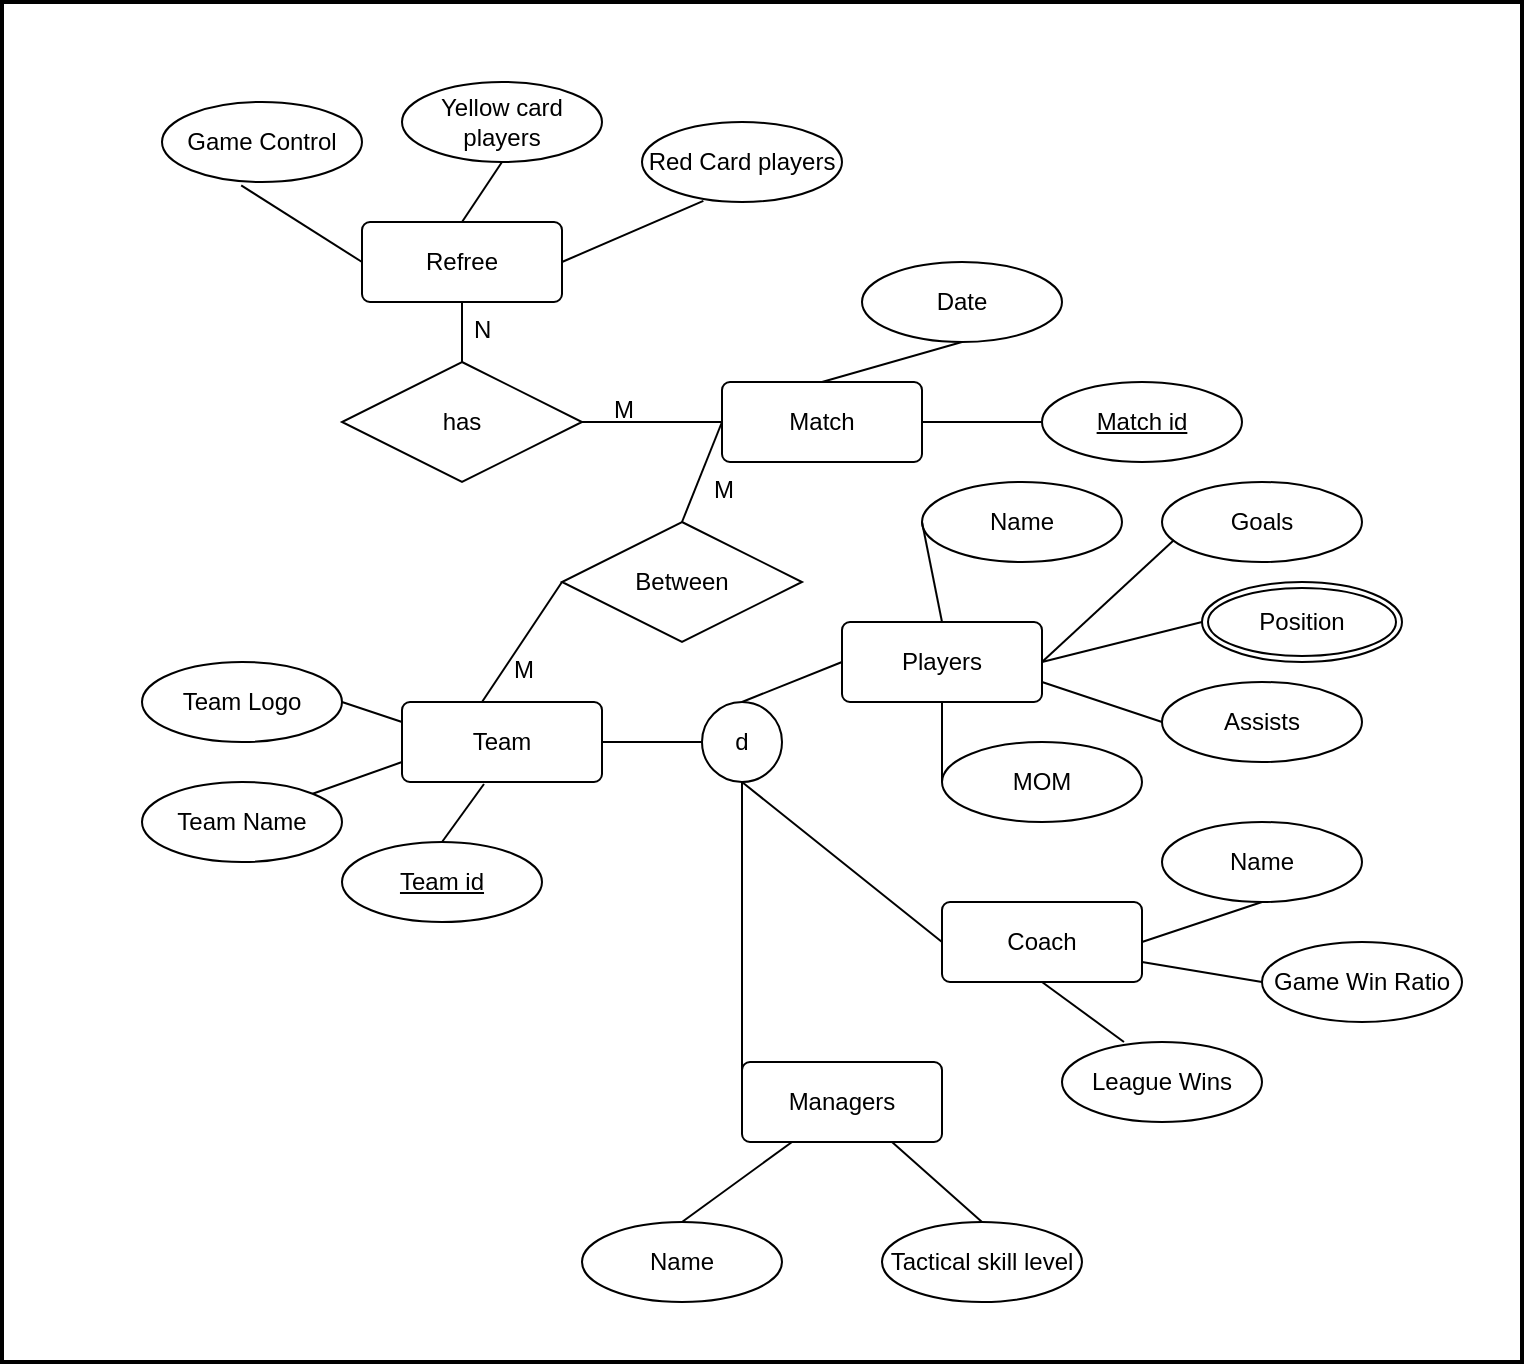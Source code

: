 <mxfile version="20.6.0" type="device"><diagram id="UkBGIZVlEiBCd4JBBvMJ" name="Page-1"><mxGraphModel dx="1051" dy="690" grid="1" gridSize="10" guides="1" tooltips="1" connect="1" arrows="1" fold="1" page="1" pageScale="1" pageWidth="1654" pageHeight="2336" math="0" shadow="0"><root><mxCell id="0"/><mxCell id="1" parent="0"/><mxCell id="f3CzSsolqfchI1Nkr6Uu-72" value="" style="rounded=0;whiteSpace=wrap;html=1;strokeWidth=2;" vertex="1" parent="1"><mxGeometry x="160" y="80" width="760" height="680" as="geometry"/></mxCell><mxCell id="f3CzSsolqfchI1Nkr6Uu-55" value="" style="group" vertex="1" connectable="0" parent="1"><mxGeometry x="230" y="210" width="660" height="520" as="geometry"/></mxCell><mxCell id="f3CzSsolqfchI1Nkr6Uu-2" value="&lt;u&gt;Team id&lt;/u&gt;" style="ellipse;whiteSpace=wrap;html=1;align=center;" vertex="1" parent="f3CzSsolqfchI1Nkr6Uu-55"><mxGeometry x="100" y="290" width="100" height="40" as="geometry"/></mxCell><mxCell id="f3CzSsolqfchI1Nkr6Uu-3" value="Team Name" style="ellipse;whiteSpace=wrap;html=1;align=center;" vertex="1" parent="f3CzSsolqfchI1Nkr6Uu-55"><mxGeometry y="260" width="100" height="40" as="geometry"/></mxCell><mxCell id="f3CzSsolqfchI1Nkr6Uu-4" value="Team Logo" style="ellipse;whiteSpace=wrap;html=1;align=center;" vertex="1" parent="f3CzSsolqfchI1Nkr6Uu-55"><mxGeometry y="200" width="100" height="40" as="geometry"/></mxCell><mxCell id="f3CzSsolqfchI1Nkr6Uu-12" value="Team" style="rounded=1;arcSize=10;whiteSpace=wrap;html=1;align=center;" vertex="1" parent="f3CzSsolqfchI1Nkr6Uu-55"><mxGeometry x="130" y="220" width="100" height="40" as="geometry"/></mxCell><mxCell id="f3CzSsolqfchI1Nkr6Uu-14" value="" style="endArrow=none;html=1;rounded=0;exitX=0.5;exitY=0;exitDx=0;exitDy=0;entryX=0.41;entryY=1.025;entryDx=0;entryDy=0;entryPerimeter=0;" edge="1" parent="f3CzSsolqfchI1Nkr6Uu-55" source="f3CzSsolqfchI1Nkr6Uu-2" target="f3CzSsolqfchI1Nkr6Uu-12"><mxGeometry relative="1" as="geometry"><mxPoint x="240" y="340" as="sourcePoint"/><mxPoint x="400" y="340" as="targetPoint"/></mxGeometry></mxCell><mxCell id="f3CzSsolqfchI1Nkr6Uu-15" value="" style="endArrow=none;html=1;rounded=0;exitX=1;exitY=0;exitDx=0;exitDy=0;entryX=0;entryY=0.75;entryDx=0;entryDy=0;" edge="1" parent="f3CzSsolqfchI1Nkr6Uu-55" source="f3CzSsolqfchI1Nkr6Uu-3" target="f3CzSsolqfchI1Nkr6Uu-12"><mxGeometry relative="1" as="geometry"><mxPoint x="240" y="340" as="sourcePoint"/><mxPoint x="400" y="340" as="targetPoint"/></mxGeometry></mxCell><mxCell id="f3CzSsolqfchI1Nkr6Uu-16" value="" style="endArrow=none;html=1;rounded=0;exitX=1;exitY=0.5;exitDx=0;exitDy=0;entryX=0;entryY=0.25;entryDx=0;entryDy=0;" edge="1" parent="f3CzSsolqfchI1Nkr6Uu-55" source="f3CzSsolqfchI1Nkr6Uu-4" target="f3CzSsolqfchI1Nkr6Uu-12"><mxGeometry relative="1" as="geometry"><mxPoint x="240" y="340" as="sourcePoint"/><mxPoint x="400" y="340" as="targetPoint"/></mxGeometry></mxCell><mxCell id="f3CzSsolqfchI1Nkr6Uu-17" value="Match" style="rounded=1;arcSize=10;whiteSpace=wrap;html=1;align=center;" vertex="1" parent="f3CzSsolqfchI1Nkr6Uu-55"><mxGeometry x="290" y="60" width="100" height="40" as="geometry"/></mxCell><mxCell id="f3CzSsolqfchI1Nkr6Uu-19" value="Match id" style="ellipse;whiteSpace=wrap;html=1;align=center;fontStyle=4;" vertex="1" parent="f3CzSsolqfchI1Nkr6Uu-55"><mxGeometry x="450" y="60" width="100" height="40" as="geometry"/></mxCell><mxCell id="f3CzSsolqfchI1Nkr6Uu-20" value="Date" style="ellipse;whiteSpace=wrap;html=1;align=center;" vertex="1" parent="f3CzSsolqfchI1Nkr6Uu-55"><mxGeometry x="360" width="100" height="40" as="geometry"/></mxCell><mxCell id="f3CzSsolqfchI1Nkr6Uu-21" value="" style="endArrow=none;html=1;rounded=0;exitX=0.5;exitY=1;exitDx=0;exitDy=0;entryX=0.5;entryY=0;entryDx=0;entryDy=0;" edge="1" parent="f3CzSsolqfchI1Nkr6Uu-55" source="f3CzSsolqfchI1Nkr6Uu-20" target="f3CzSsolqfchI1Nkr6Uu-17"><mxGeometry relative="1" as="geometry"><mxPoint x="240" y="260" as="sourcePoint"/><mxPoint x="400" y="260" as="targetPoint"/></mxGeometry></mxCell><mxCell id="f3CzSsolqfchI1Nkr6Uu-22" value="" style="endArrow=none;html=1;rounded=0;entryX=0;entryY=0.5;entryDx=0;entryDy=0;exitX=1;exitY=0.5;exitDx=0;exitDy=0;" edge="1" parent="f3CzSsolqfchI1Nkr6Uu-55" source="f3CzSsolqfchI1Nkr6Uu-17" target="f3CzSsolqfchI1Nkr6Uu-19"><mxGeometry relative="1" as="geometry"><mxPoint x="240" y="260" as="sourcePoint"/><mxPoint x="400" y="260" as="targetPoint"/></mxGeometry></mxCell><mxCell id="f3CzSsolqfchI1Nkr6Uu-23" value="Between" style="shape=rhombus;perimeter=rhombusPerimeter;whiteSpace=wrap;html=1;align=center;" vertex="1" parent="f3CzSsolqfchI1Nkr6Uu-55"><mxGeometry x="210" y="130" width="120" height="60" as="geometry"/></mxCell><mxCell id="f3CzSsolqfchI1Nkr6Uu-24" value="" style="endArrow=none;html=1;rounded=0;entryX=0;entryY=0.5;entryDx=0;entryDy=0;exitX=0.5;exitY=0;exitDx=0;exitDy=0;" edge="1" parent="f3CzSsolqfchI1Nkr6Uu-55" source="f3CzSsolqfchI1Nkr6Uu-23" target="f3CzSsolqfchI1Nkr6Uu-17"><mxGeometry relative="1" as="geometry"><mxPoint x="240" y="260" as="sourcePoint"/><mxPoint x="400" y="260" as="targetPoint"/></mxGeometry></mxCell><mxCell id="f3CzSsolqfchI1Nkr6Uu-25" value="" style="endArrow=none;html=1;rounded=0;exitX=0;exitY=0.5;exitDx=0;exitDy=0;entryX=0.4;entryY=0;entryDx=0;entryDy=0;entryPerimeter=0;" edge="1" parent="f3CzSsolqfchI1Nkr6Uu-55" source="f3CzSsolqfchI1Nkr6Uu-23" target="f3CzSsolqfchI1Nkr6Uu-12"><mxGeometry relative="1" as="geometry"><mxPoint x="240" y="260" as="sourcePoint"/><mxPoint x="400" y="260" as="targetPoint"/></mxGeometry></mxCell><mxCell id="f3CzSsolqfchI1Nkr6Uu-26" value="d" style="ellipse;whiteSpace=wrap;html=1;aspect=fixed;" vertex="1" parent="f3CzSsolqfchI1Nkr6Uu-55"><mxGeometry x="280" y="220" width="40" height="40" as="geometry"/></mxCell><mxCell id="f3CzSsolqfchI1Nkr6Uu-27" value="" style="endArrow=none;html=1;rounded=0;exitX=1;exitY=0.5;exitDx=0;exitDy=0;entryX=0;entryY=0.5;entryDx=0;entryDy=0;" edge="1" parent="f3CzSsolqfchI1Nkr6Uu-55" source="f3CzSsolqfchI1Nkr6Uu-12" target="f3CzSsolqfchI1Nkr6Uu-26"><mxGeometry relative="1" as="geometry"><mxPoint x="240" y="260" as="sourcePoint"/><mxPoint x="400" y="260" as="targetPoint"/></mxGeometry></mxCell><mxCell id="f3CzSsolqfchI1Nkr6Uu-28" value="Players" style="rounded=1;arcSize=10;whiteSpace=wrap;html=1;align=center;" vertex="1" parent="f3CzSsolqfchI1Nkr6Uu-55"><mxGeometry x="350" y="180" width="100" height="40" as="geometry"/></mxCell><mxCell id="f3CzSsolqfchI1Nkr6Uu-29" value="Coach" style="rounded=1;arcSize=10;whiteSpace=wrap;html=1;align=center;" vertex="1" parent="f3CzSsolqfchI1Nkr6Uu-55"><mxGeometry x="400" y="320" width="100" height="40" as="geometry"/></mxCell><mxCell id="f3CzSsolqfchI1Nkr6Uu-30" value="Managers" style="rounded=1;arcSize=10;whiteSpace=wrap;html=1;align=center;" vertex="1" parent="f3CzSsolqfchI1Nkr6Uu-55"><mxGeometry x="300" y="400" width="100" height="40" as="geometry"/></mxCell><mxCell id="f3CzSsolqfchI1Nkr6Uu-31" value="" style="endArrow=none;html=1;rounded=0;exitX=0;exitY=0.5;exitDx=0;exitDy=0;entryX=0.5;entryY=0;entryDx=0;entryDy=0;" edge="1" parent="f3CzSsolqfchI1Nkr6Uu-55" source="f3CzSsolqfchI1Nkr6Uu-28" target="f3CzSsolqfchI1Nkr6Uu-26"><mxGeometry relative="1" as="geometry"><mxPoint x="240" y="260" as="sourcePoint"/><mxPoint x="400" y="260" as="targetPoint"/></mxGeometry></mxCell><mxCell id="f3CzSsolqfchI1Nkr6Uu-32" value="" style="endArrow=none;html=1;rounded=0;entryX=0;entryY=0.5;entryDx=0;entryDy=0;" edge="1" parent="f3CzSsolqfchI1Nkr6Uu-55" target="f3CzSsolqfchI1Nkr6Uu-29"><mxGeometry relative="1" as="geometry"><mxPoint x="300" y="260" as="sourcePoint"/><mxPoint x="400" y="260" as="targetPoint"/></mxGeometry></mxCell><mxCell id="f3CzSsolqfchI1Nkr6Uu-33" value="" style="endArrow=none;html=1;rounded=0;entryX=0;entryY=0.5;entryDx=0;entryDy=0;exitX=0.5;exitY=1;exitDx=0;exitDy=0;" edge="1" parent="f3CzSsolqfchI1Nkr6Uu-55" source="f3CzSsolqfchI1Nkr6Uu-26" target="f3CzSsolqfchI1Nkr6Uu-30"><mxGeometry relative="1" as="geometry"><mxPoint x="290" y="260" as="sourcePoint"/><mxPoint x="400" y="260" as="targetPoint"/></mxGeometry></mxCell><mxCell id="f3CzSsolqfchI1Nkr6Uu-34" value="Name" style="ellipse;whiteSpace=wrap;html=1;align=center;" vertex="1" parent="f3CzSsolqfchI1Nkr6Uu-55"><mxGeometry x="390" y="110" width="100" height="40" as="geometry"/></mxCell><mxCell id="f3CzSsolqfchI1Nkr6Uu-35" value="Goals" style="ellipse;whiteSpace=wrap;html=1;align=center;" vertex="1" parent="f3CzSsolqfchI1Nkr6Uu-55"><mxGeometry x="510" y="110" width="100" height="40" as="geometry"/></mxCell><mxCell id="f3CzSsolqfchI1Nkr6Uu-36" value="Assists" style="ellipse;whiteSpace=wrap;html=1;align=center;" vertex="1" parent="f3CzSsolqfchI1Nkr6Uu-55"><mxGeometry x="510" y="210" width="100" height="40" as="geometry"/></mxCell><mxCell id="f3CzSsolqfchI1Nkr6Uu-37" value="MOM" style="ellipse;whiteSpace=wrap;html=1;align=center;" vertex="1" parent="f3CzSsolqfchI1Nkr6Uu-55"><mxGeometry x="400" y="240" width="100" height="40" as="geometry"/></mxCell><mxCell id="f3CzSsolqfchI1Nkr6Uu-38" value="" style="endArrow=none;html=1;rounded=0;entryX=0;entryY=0.5;entryDx=0;entryDy=0;exitX=0.5;exitY=0;exitDx=0;exitDy=0;" edge="1" parent="f3CzSsolqfchI1Nkr6Uu-55" source="f3CzSsolqfchI1Nkr6Uu-28" target="f3CzSsolqfchI1Nkr6Uu-34"><mxGeometry relative="1" as="geometry"><mxPoint x="240" y="240" as="sourcePoint"/><mxPoint x="400" y="240" as="targetPoint"/></mxGeometry></mxCell><mxCell id="f3CzSsolqfchI1Nkr6Uu-39" value="" style="endArrow=none;html=1;rounded=0;entryX=0.06;entryY=0.725;entryDx=0;entryDy=0;entryPerimeter=0;exitX=1;exitY=0.5;exitDx=0;exitDy=0;" edge="1" parent="f3CzSsolqfchI1Nkr6Uu-55" source="f3CzSsolqfchI1Nkr6Uu-28" target="f3CzSsolqfchI1Nkr6Uu-35"><mxGeometry relative="1" as="geometry"><mxPoint x="480" y="360" as="sourcePoint"/><mxPoint x="640" y="360" as="targetPoint"/></mxGeometry></mxCell><mxCell id="f3CzSsolqfchI1Nkr6Uu-40" value="" style="endArrow=none;html=1;rounded=0;entryX=0;entryY=0.5;entryDx=0;entryDy=0;exitX=1;exitY=0.75;exitDx=0;exitDy=0;" edge="1" parent="f3CzSsolqfchI1Nkr6Uu-55" source="f3CzSsolqfchI1Nkr6Uu-28" target="f3CzSsolqfchI1Nkr6Uu-36"><mxGeometry relative="1" as="geometry"><mxPoint x="240" y="240" as="sourcePoint"/><mxPoint x="400" y="240" as="targetPoint"/></mxGeometry></mxCell><mxCell id="f3CzSsolqfchI1Nkr6Uu-42" value="" style="endArrow=none;html=1;rounded=0;entryX=0;entryY=0.5;entryDx=0;entryDy=0;exitX=0.5;exitY=1;exitDx=0;exitDy=0;" edge="1" parent="f3CzSsolqfchI1Nkr6Uu-55" source="f3CzSsolqfchI1Nkr6Uu-28" target="f3CzSsolqfchI1Nkr6Uu-37"><mxGeometry relative="1" as="geometry"><mxPoint x="240" y="240" as="sourcePoint"/><mxPoint x="400" y="240" as="targetPoint"/></mxGeometry></mxCell><mxCell id="f3CzSsolqfchI1Nkr6Uu-43" value="Name" style="ellipse;whiteSpace=wrap;html=1;align=center;" vertex="1" parent="f3CzSsolqfchI1Nkr6Uu-55"><mxGeometry x="510" y="280" width="100" height="40" as="geometry"/></mxCell><mxCell id="f3CzSsolqfchI1Nkr6Uu-44" value="Game Win Ratio" style="ellipse;whiteSpace=wrap;html=1;align=center;" vertex="1" parent="f3CzSsolqfchI1Nkr6Uu-55"><mxGeometry x="560" y="340" width="100" height="40" as="geometry"/></mxCell><mxCell id="f3CzSsolqfchI1Nkr6Uu-45" value="League Wins" style="ellipse;whiteSpace=wrap;html=1;align=center;" vertex="1" parent="f3CzSsolqfchI1Nkr6Uu-55"><mxGeometry x="460" y="390" width="100" height="40" as="geometry"/></mxCell><mxCell id="f3CzSsolqfchI1Nkr6Uu-46" value="" style="endArrow=none;html=1;rounded=0;entryX=0.5;entryY=1;entryDx=0;entryDy=0;exitX=1;exitY=0.5;exitDx=0;exitDy=0;" edge="1" parent="f3CzSsolqfchI1Nkr6Uu-55" source="f3CzSsolqfchI1Nkr6Uu-29" target="f3CzSsolqfchI1Nkr6Uu-43"><mxGeometry relative="1" as="geometry"><mxPoint x="535" y="380" as="sourcePoint"/><mxPoint x="605" y="390" as="targetPoint"/></mxGeometry></mxCell><mxCell id="f3CzSsolqfchI1Nkr6Uu-47" value="" style="endArrow=none;html=1;rounded=0;entryX=0;entryY=0.5;entryDx=0;entryDy=0;exitX=1;exitY=0.75;exitDx=0;exitDy=0;" edge="1" parent="f3CzSsolqfchI1Nkr6Uu-55" source="f3CzSsolqfchI1Nkr6Uu-29" target="f3CzSsolqfchI1Nkr6Uu-44"><mxGeometry relative="1" as="geometry"><mxPoint x="510" y="350" as="sourcePoint"/><mxPoint x="570" y="330" as="targetPoint"/></mxGeometry></mxCell><mxCell id="f3CzSsolqfchI1Nkr6Uu-48" value="" style="endArrow=none;html=1;rounded=0;exitX=0.5;exitY=1;exitDx=0;exitDy=0;entryX=0.31;entryY=0;entryDx=0;entryDy=0;entryPerimeter=0;" edge="1" parent="f3CzSsolqfchI1Nkr6Uu-55" source="f3CzSsolqfchI1Nkr6Uu-29" target="f3CzSsolqfchI1Nkr6Uu-45"><mxGeometry relative="1" as="geometry"><mxPoint x="420" y="480" as="sourcePoint"/><mxPoint x="580" y="480" as="targetPoint"/></mxGeometry></mxCell><mxCell id="f3CzSsolqfchI1Nkr6Uu-49" value="Name" style="ellipse;whiteSpace=wrap;html=1;align=center;" vertex="1" parent="f3CzSsolqfchI1Nkr6Uu-55"><mxGeometry x="220" y="480" width="100" height="40" as="geometry"/></mxCell><mxCell id="f3CzSsolqfchI1Nkr6Uu-50" value="Tactical skill level" style="ellipse;whiteSpace=wrap;html=1;align=center;" vertex="1" parent="f3CzSsolqfchI1Nkr6Uu-55"><mxGeometry x="370" y="480" width="100" height="40" as="geometry"/></mxCell><mxCell id="f3CzSsolqfchI1Nkr6Uu-51" value="" style="endArrow=none;html=1;rounded=0;entryX=0.25;entryY=1;entryDx=0;entryDy=0;exitX=0.5;exitY=0;exitDx=0;exitDy=0;" edge="1" parent="f3CzSsolqfchI1Nkr6Uu-55" source="f3CzSsolqfchI1Nkr6Uu-49" target="f3CzSsolqfchI1Nkr6Uu-30"><mxGeometry relative="1" as="geometry"><mxPoint x="70" y="460" as="sourcePoint"/><mxPoint x="230" y="460" as="targetPoint"/></mxGeometry></mxCell><mxCell id="f3CzSsolqfchI1Nkr6Uu-52" value="" style="endArrow=none;html=1;rounded=0;exitX=0.75;exitY=1;exitDx=0;exitDy=0;entryX=0.5;entryY=0;entryDx=0;entryDy=0;" edge="1" parent="f3CzSsolqfchI1Nkr6Uu-55" source="f3CzSsolqfchI1Nkr6Uu-30" target="f3CzSsolqfchI1Nkr6Uu-50"><mxGeometry relative="1" as="geometry"><mxPoint x="450" y="470" as="sourcePoint"/><mxPoint x="610" y="470" as="targetPoint"/></mxGeometry></mxCell><mxCell id="f3CzSsolqfchI1Nkr6Uu-53" value="Position" style="ellipse;shape=doubleEllipse;margin=3;whiteSpace=wrap;html=1;align=center;" vertex="1" parent="f3CzSsolqfchI1Nkr6Uu-55"><mxGeometry x="530" y="160" width="100" height="40" as="geometry"/></mxCell><mxCell id="f3CzSsolqfchI1Nkr6Uu-54" value="" style="endArrow=none;html=1;rounded=0;entryX=0;entryY=0.5;entryDx=0;entryDy=0;" edge="1" parent="f3CzSsolqfchI1Nkr6Uu-55" target="f3CzSsolqfchI1Nkr6Uu-53"><mxGeometry relative="1" as="geometry"><mxPoint x="450" y="200" as="sourcePoint"/><mxPoint x="400" y="270" as="targetPoint"/></mxGeometry></mxCell><mxCell id="f3CzSsolqfchI1Nkr6Uu-56" value="has" style="shape=rhombus;perimeter=rhombusPerimeter;whiteSpace=wrap;html=1;align=center;" vertex="1" parent="f3CzSsolqfchI1Nkr6Uu-55"><mxGeometry x="100" y="50" width="120" height="60" as="geometry"/></mxCell><mxCell id="f3CzSsolqfchI1Nkr6Uu-58" value="Refree" style="rounded=1;arcSize=10;whiteSpace=wrap;html=1;align=center;" vertex="1" parent="f3CzSsolqfchI1Nkr6Uu-55"><mxGeometry x="110" y="-20" width="100" height="40" as="geometry"/></mxCell><mxCell id="f3CzSsolqfchI1Nkr6Uu-60" value="" style="endArrow=none;html=1;rounded=0;exitX=1;exitY=0.5;exitDx=0;exitDy=0;" edge="1" parent="f3CzSsolqfchI1Nkr6Uu-55" source="f3CzSsolqfchI1Nkr6Uu-56"><mxGeometry relative="1" as="geometry"><mxPoint x="230" y="230" as="sourcePoint"/><mxPoint x="290" y="80" as="targetPoint"/></mxGeometry></mxCell><mxCell id="f3CzSsolqfchI1Nkr6Uu-68" value="M" style="text;strokeColor=none;fillColor=none;spacingLeft=4;spacingRight=4;overflow=hidden;rotatable=0;points=[[0,0.5],[1,0.5]];portConstraint=eastwest;fontSize=12;" vertex="1" parent="f3CzSsolqfchI1Nkr6Uu-55"><mxGeometry x="280" y="100" width="40" height="30" as="geometry"/></mxCell><mxCell id="f3CzSsolqfchI1Nkr6Uu-69" value="M" style="text;strokeColor=none;fillColor=none;spacingLeft=4;spacingRight=4;overflow=hidden;rotatable=0;points=[[0,0.5],[1,0.5]];portConstraint=eastwest;fontSize=12;" vertex="1" parent="f3CzSsolqfchI1Nkr6Uu-55"><mxGeometry x="180" y="190" width="40" height="30" as="geometry"/></mxCell><mxCell id="f3CzSsolqfchI1Nkr6Uu-70" value="M" style="text;strokeColor=none;fillColor=none;spacingLeft=4;spacingRight=4;overflow=hidden;rotatable=0;points=[[0,0.5],[1,0.5]];portConstraint=eastwest;fontSize=12;" vertex="1" parent="f3CzSsolqfchI1Nkr6Uu-55"><mxGeometry x="230" y="60" width="40" height="30" as="geometry"/></mxCell><mxCell id="f3CzSsolqfchI1Nkr6Uu-71" value="N" style="text;strokeColor=none;fillColor=none;spacingLeft=4;spacingRight=4;overflow=hidden;rotatable=0;points=[[0,0.5],[1,0.5]];portConstraint=eastwest;fontSize=12;" vertex="1" parent="f3CzSsolqfchI1Nkr6Uu-55"><mxGeometry x="160" y="20" width="40" height="30" as="geometry"/></mxCell><mxCell id="f3CzSsolqfchI1Nkr6Uu-59" value="" style="endArrow=none;html=1;rounded=0;exitX=0.5;exitY=1;exitDx=0;exitDy=0;" edge="1" parent="1" source="f3CzSsolqfchI1Nkr6Uu-58"><mxGeometry relative="1" as="geometry"><mxPoint x="460" y="440" as="sourcePoint"/><mxPoint x="390" y="260" as="targetPoint"/></mxGeometry></mxCell><mxCell id="f3CzSsolqfchI1Nkr6Uu-61" value="Game Control" style="ellipse;whiteSpace=wrap;html=1;align=center;" vertex="1" parent="1"><mxGeometry x="240" y="130" width="100" height="40" as="geometry"/></mxCell><mxCell id="f3CzSsolqfchI1Nkr6Uu-62" value="Yellow card players" style="ellipse;whiteSpace=wrap;html=1;align=center;" vertex="1" parent="1"><mxGeometry x="360" y="120" width="100" height="40" as="geometry"/></mxCell><mxCell id="f3CzSsolqfchI1Nkr6Uu-63" value="Red Card players" style="ellipse;whiteSpace=wrap;html=1;align=center;" vertex="1" parent="1"><mxGeometry x="480" y="140" width="100" height="40" as="geometry"/></mxCell><mxCell id="f3CzSsolqfchI1Nkr6Uu-64" value="" style="endArrow=none;html=1;rounded=0;exitX=0.396;exitY=1.042;exitDx=0;exitDy=0;exitPerimeter=0;entryX=0;entryY=0.5;entryDx=0;entryDy=0;" edge="1" parent="1" source="f3CzSsolqfchI1Nkr6Uu-61" target="f3CzSsolqfchI1Nkr6Uu-58"><mxGeometry relative="1" as="geometry"><mxPoint x="460" y="440" as="sourcePoint"/><mxPoint x="620" y="440" as="targetPoint"/></mxGeometry></mxCell><mxCell id="f3CzSsolqfchI1Nkr6Uu-65" value="" style="endArrow=none;html=1;rounded=0;exitX=0.5;exitY=1;exitDx=0;exitDy=0;entryX=0.5;entryY=0;entryDx=0;entryDy=0;" edge="1" parent="1" source="f3CzSsolqfchI1Nkr6Uu-62" target="f3CzSsolqfchI1Nkr6Uu-58"><mxGeometry relative="1" as="geometry"><mxPoint x="460" y="440" as="sourcePoint"/><mxPoint x="620" y="440" as="targetPoint"/></mxGeometry></mxCell><mxCell id="f3CzSsolqfchI1Nkr6Uu-66" value="" style="endArrow=none;html=1;rounded=0;exitX=0.307;exitY=0.986;exitDx=0;exitDy=0;exitPerimeter=0;entryX=1;entryY=0.5;entryDx=0;entryDy=0;" edge="1" parent="1" source="f3CzSsolqfchI1Nkr6Uu-63" target="f3CzSsolqfchI1Nkr6Uu-58"><mxGeometry relative="1" as="geometry"><mxPoint x="460" y="440" as="sourcePoint"/><mxPoint x="620" y="440" as="targetPoint"/></mxGeometry></mxCell></root></mxGraphModel></diagram></mxfile>